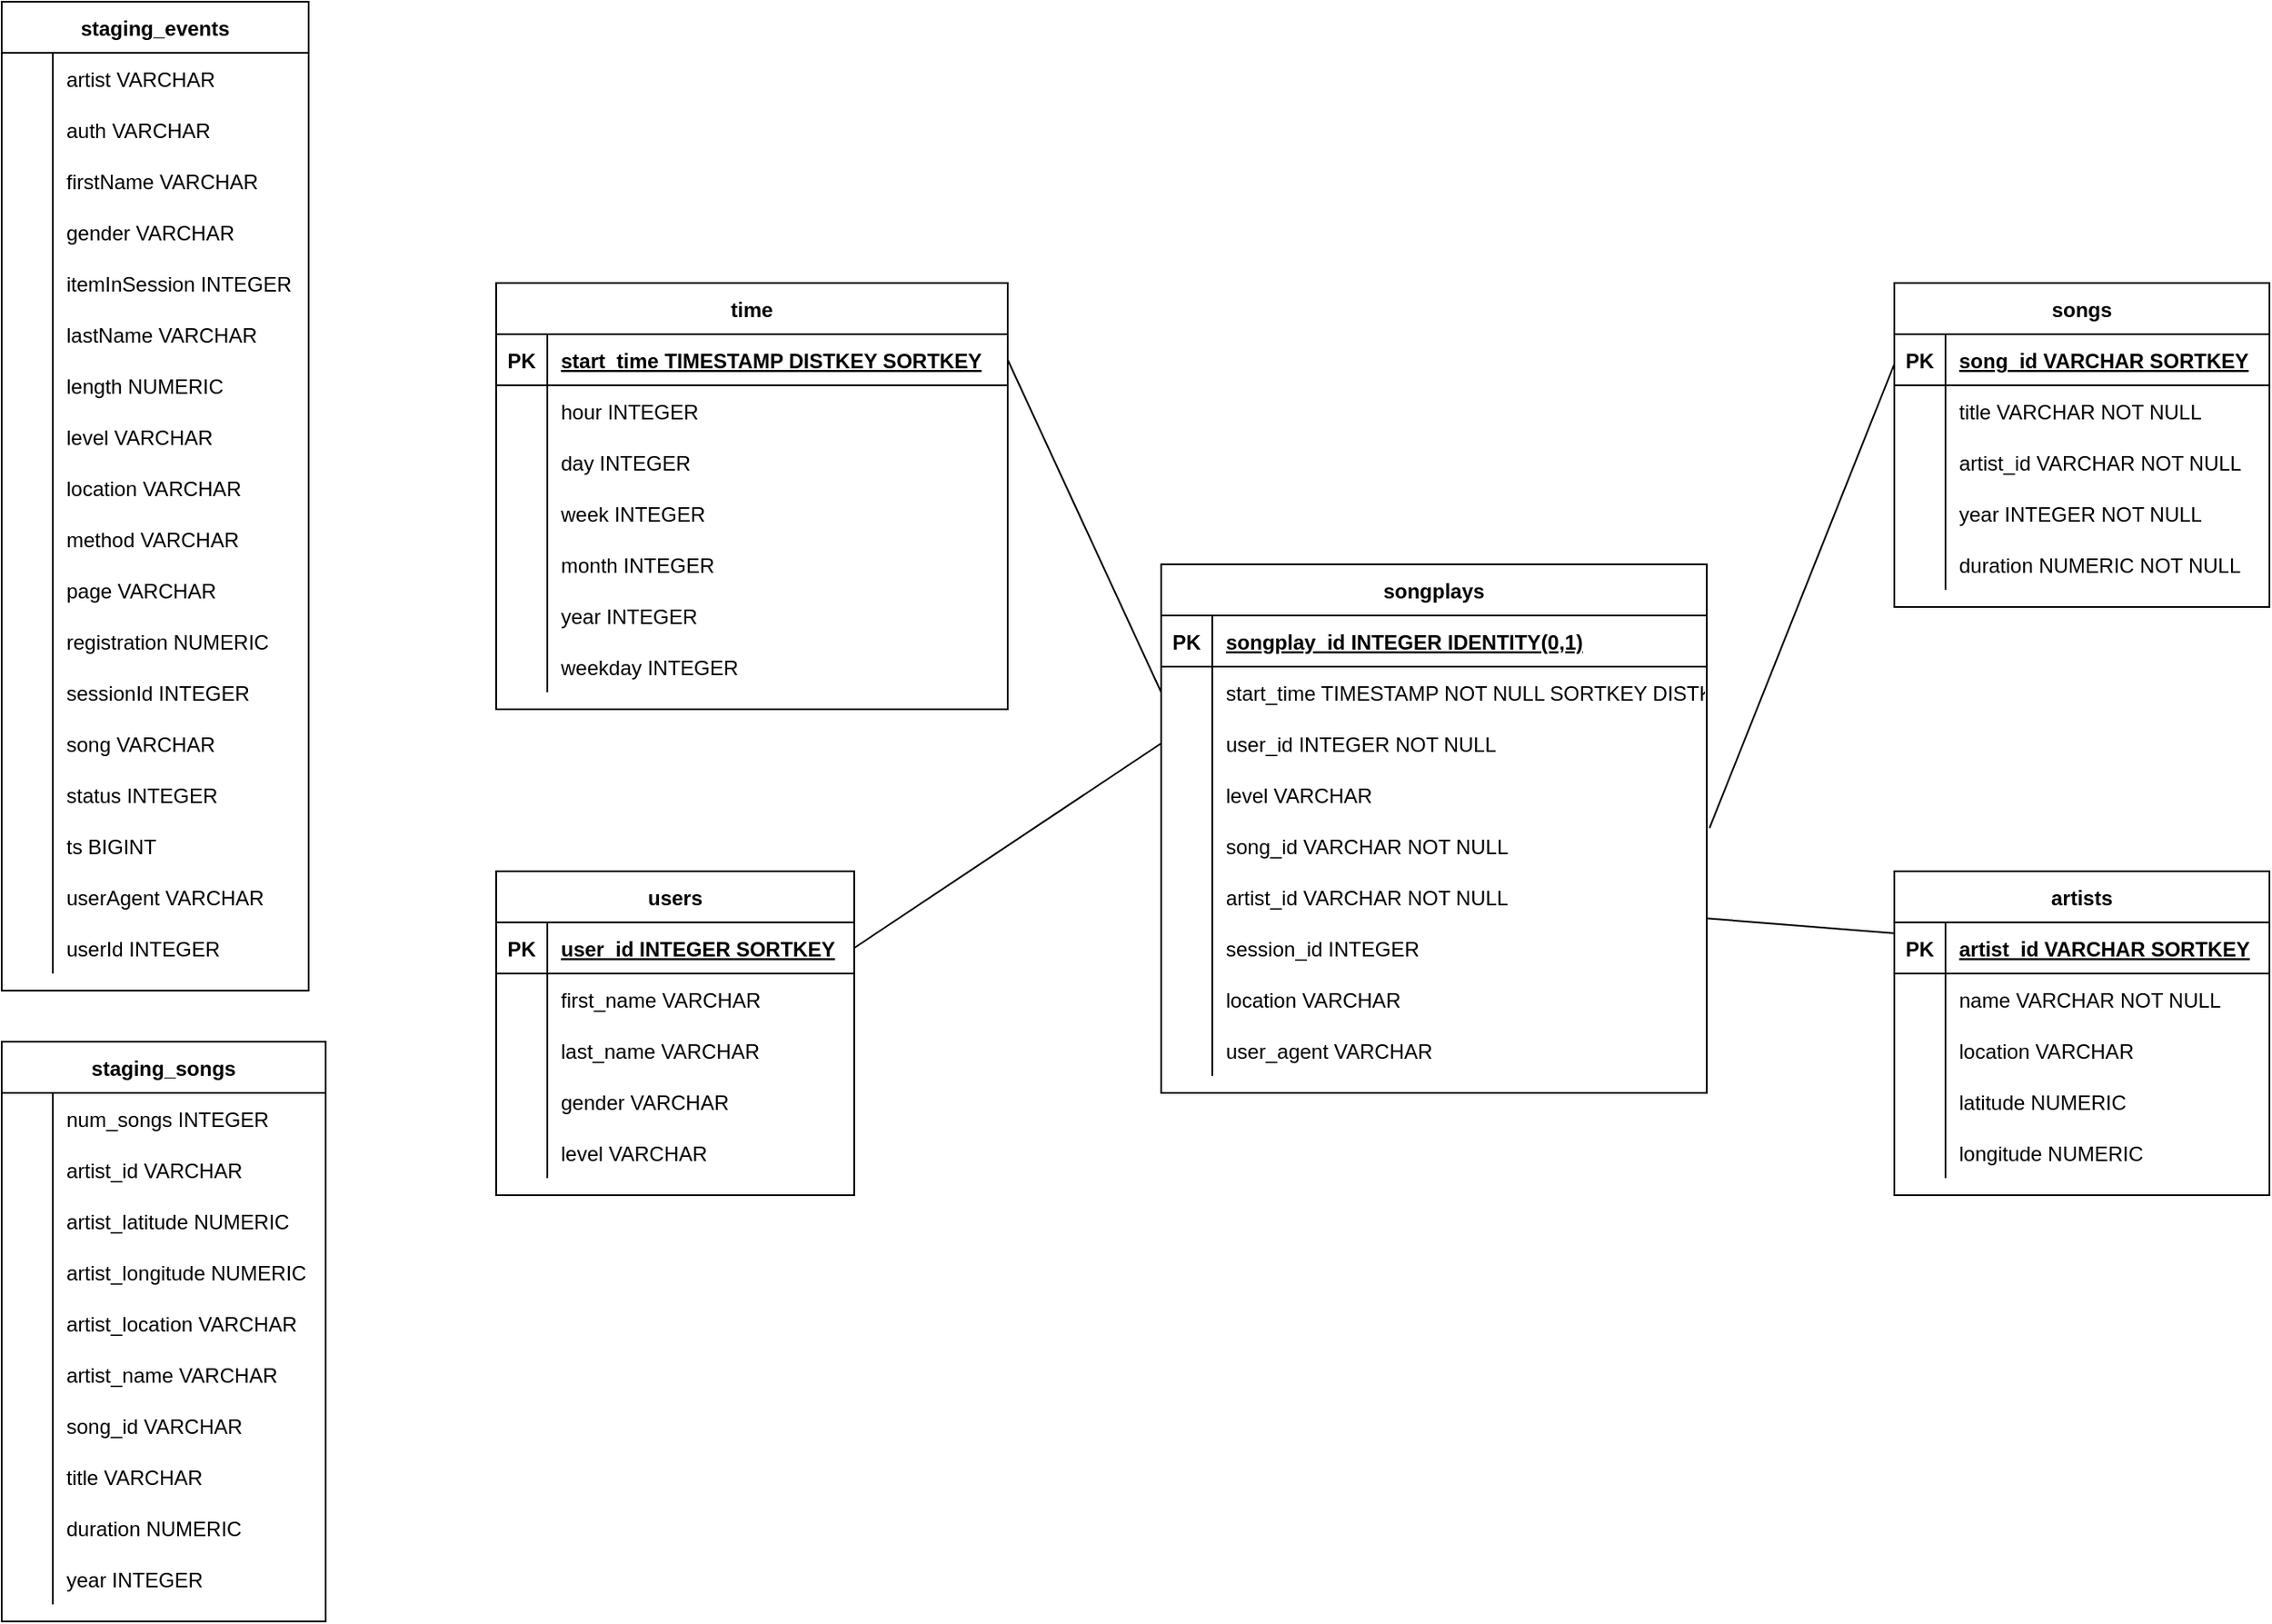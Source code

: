 <mxfile version="14.9.3" type="device"><diagram id="R2lEEEUBdFMjLlhIrx00" name="Page-1"><mxGraphModel dx="4677" dy="1971" grid="1" gridSize="10" guides="1" tooltips="1" connect="1" arrows="1" fold="1" page="1" pageScale="1" pageWidth="850" pageHeight="1100" math="0" shadow="0" extFonts="Permanent Marker^https://fonts.googleapis.com/css?family=Permanent+Marker"><root><mxCell id="0"/><mxCell id="1" parent="0"/><mxCell id="GsNhygSOUt2lxaUVqD5j-30" value="staging_events" style="shape=table;startSize=30;container=1;collapsible=1;childLayout=tableLayout;fixedRows=1;rowLines=0;fontStyle=1;align=center;resizeLast=1;" vertex="1" parent="1"><mxGeometry x="-1740" y="-340" width="180" height="580" as="geometry"/></mxCell><mxCell id="GsNhygSOUt2lxaUVqD5j-31" value="" style="shape=partialRectangle;collapsible=0;dropTarget=0;pointerEvents=0;fillColor=none;points=[[0,0.5],[1,0.5]];portConstraint=eastwest;top=0;left=0;right=0;bottom=0;" vertex="1" parent="GsNhygSOUt2lxaUVqD5j-30"><mxGeometry y="30" width="180" height="30" as="geometry"/></mxCell><mxCell id="GsNhygSOUt2lxaUVqD5j-32" value="" style="shape=partialRectangle;overflow=hidden;connectable=0;fillColor=none;top=0;left=0;bottom=0;right=0;" vertex="1" parent="GsNhygSOUt2lxaUVqD5j-31"><mxGeometry width="30" height="30" as="geometry"/></mxCell><mxCell id="GsNhygSOUt2lxaUVqD5j-33" value="artist              VARCHAR" style="shape=partialRectangle;overflow=hidden;connectable=0;fillColor=none;top=0;left=0;bottom=0;right=0;align=left;spacingLeft=6;" vertex="1" parent="GsNhygSOUt2lxaUVqD5j-31"><mxGeometry x="30" width="150" height="30" as="geometry"/></mxCell><mxCell id="GsNhygSOUt2lxaUVqD5j-34" value="" style="shape=partialRectangle;collapsible=0;dropTarget=0;pointerEvents=0;fillColor=none;points=[[0,0.5],[1,0.5]];portConstraint=eastwest;top=0;left=0;right=0;bottom=0;" vertex="1" parent="GsNhygSOUt2lxaUVqD5j-30"><mxGeometry y="60" width="180" height="30" as="geometry"/></mxCell><mxCell id="GsNhygSOUt2lxaUVqD5j-35" value="" style="shape=partialRectangle;overflow=hidden;connectable=0;fillColor=none;top=0;left=0;bottom=0;right=0;" vertex="1" parent="GsNhygSOUt2lxaUVqD5j-34"><mxGeometry width="30" height="30" as="geometry"/></mxCell><mxCell id="GsNhygSOUt2lxaUVqD5j-36" value="auth                VARCHAR" style="shape=partialRectangle;overflow=hidden;connectable=0;fillColor=none;top=0;left=0;bottom=0;right=0;align=left;spacingLeft=6;" vertex="1" parent="GsNhygSOUt2lxaUVqD5j-34"><mxGeometry x="30" width="150" height="30" as="geometry"/></mxCell><mxCell id="GsNhygSOUt2lxaUVqD5j-37" value="" style="shape=partialRectangle;collapsible=0;dropTarget=0;pointerEvents=0;fillColor=none;points=[[0,0.5],[1,0.5]];portConstraint=eastwest;top=0;left=0;right=0;bottom=0;" vertex="1" parent="GsNhygSOUt2lxaUVqD5j-30"><mxGeometry y="90" width="180" height="30" as="geometry"/></mxCell><mxCell id="GsNhygSOUt2lxaUVqD5j-38" value="" style="shape=partialRectangle;overflow=hidden;connectable=0;fillColor=none;top=0;left=0;bottom=0;right=0;" vertex="1" parent="GsNhygSOUt2lxaUVqD5j-37"><mxGeometry width="30" height="30" as="geometry"/></mxCell><mxCell id="GsNhygSOUt2lxaUVqD5j-39" value="firstName           VARCHAR" style="shape=partialRectangle;overflow=hidden;connectable=0;fillColor=none;top=0;left=0;bottom=0;right=0;align=left;spacingLeft=6;" vertex="1" parent="GsNhygSOUt2lxaUVqD5j-37"><mxGeometry x="30" width="150" height="30" as="geometry"/></mxCell><mxCell id="GsNhygSOUt2lxaUVqD5j-40" value="" style="shape=partialRectangle;collapsible=0;dropTarget=0;pointerEvents=0;fillColor=none;points=[[0,0.5],[1,0.5]];portConstraint=eastwest;top=0;left=0;right=0;bottom=0;" vertex="1" parent="GsNhygSOUt2lxaUVqD5j-30"><mxGeometry y="120" width="180" height="30" as="geometry"/></mxCell><mxCell id="GsNhygSOUt2lxaUVqD5j-41" value="" style="shape=partialRectangle;overflow=hidden;connectable=0;fillColor=none;top=0;left=0;bottom=0;right=0;" vertex="1" parent="GsNhygSOUt2lxaUVqD5j-40"><mxGeometry width="30" height="30" as="geometry"/></mxCell><mxCell id="GsNhygSOUt2lxaUVqD5j-42" value="gender              VARCHAR" style="shape=partialRectangle;overflow=hidden;connectable=0;fillColor=none;top=0;left=0;bottom=0;right=0;align=left;spacingLeft=6;" vertex="1" parent="GsNhygSOUt2lxaUVqD5j-40"><mxGeometry x="30" width="150" height="30" as="geometry"/></mxCell><mxCell id="GsNhygSOUt2lxaUVqD5j-43" value="" style="shape=partialRectangle;collapsible=0;dropTarget=0;pointerEvents=0;fillColor=none;points=[[0,0.5],[1,0.5]];portConstraint=eastwest;top=0;left=0;right=0;bottom=0;" vertex="1" parent="GsNhygSOUt2lxaUVqD5j-30"><mxGeometry y="150" width="180" height="30" as="geometry"/></mxCell><mxCell id="GsNhygSOUt2lxaUVqD5j-44" value="" style="shape=partialRectangle;overflow=hidden;connectable=0;fillColor=none;top=0;left=0;bottom=0;right=0;" vertex="1" parent="GsNhygSOUt2lxaUVqD5j-43"><mxGeometry width="30" height="30" as="geometry"/></mxCell><mxCell id="GsNhygSOUt2lxaUVqD5j-45" value="itemInSession       INTEGER" style="shape=partialRectangle;overflow=hidden;connectable=0;fillColor=none;top=0;left=0;bottom=0;right=0;align=left;spacingLeft=6;" vertex="1" parent="GsNhygSOUt2lxaUVqD5j-43"><mxGeometry x="30" width="150" height="30" as="geometry"/></mxCell><mxCell id="GsNhygSOUt2lxaUVqD5j-46" value="" style="shape=partialRectangle;collapsible=0;dropTarget=0;pointerEvents=0;fillColor=none;points=[[0,0.5],[1,0.5]];portConstraint=eastwest;top=0;left=0;right=0;bottom=0;" vertex="1" parent="GsNhygSOUt2lxaUVqD5j-30"><mxGeometry y="180" width="180" height="30" as="geometry"/></mxCell><mxCell id="GsNhygSOUt2lxaUVqD5j-47" value="" style="shape=partialRectangle;overflow=hidden;connectable=0;fillColor=none;top=0;left=0;bottom=0;right=0;" vertex="1" parent="GsNhygSOUt2lxaUVqD5j-46"><mxGeometry width="30" height="30" as="geometry"/></mxCell><mxCell id="GsNhygSOUt2lxaUVqD5j-48" value="lastName            VARCHAR" style="shape=partialRectangle;overflow=hidden;connectable=0;fillColor=none;top=0;left=0;bottom=0;right=0;align=left;spacingLeft=6;" vertex="1" parent="GsNhygSOUt2lxaUVqD5j-46"><mxGeometry x="30" width="150" height="30" as="geometry"/></mxCell><mxCell id="GsNhygSOUt2lxaUVqD5j-49" value="" style="shape=partialRectangle;collapsible=0;dropTarget=0;pointerEvents=0;fillColor=none;points=[[0,0.5],[1,0.5]];portConstraint=eastwest;top=0;left=0;right=0;bottom=0;" vertex="1" parent="GsNhygSOUt2lxaUVqD5j-30"><mxGeometry y="210" width="180" height="30" as="geometry"/></mxCell><mxCell id="GsNhygSOUt2lxaUVqD5j-50" value="" style="shape=partialRectangle;overflow=hidden;connectable=0;fillColor=none;top=0;left=0;bottom=0;right=0;" vertex="1" parent="GsNhygSOUt2lxaUVqD5j-49"><mxGeometry width="30" height="30" as="geometry"/></mxCell><mxCell id="GsNhygSOUt2lxaUVqD5j-51" value="length              NUMERIC" style="shape=partialRectangle;overflow=hidden;connectable=0;fillColor=none;top=0;left=0;bottom=0;right=0;align=left;spacingLeft=6;" vertex="1" parent="GsNhygSOUt2lxaUVqD5j-49"><mxGeometry x="30" width="150" height="30" as="geometry"/></mxCell><mxCell id="GsNhygSOUt2lxaUVqD5j-52" value="" style="shape=partialRectangle;collapsible=0;dropTarget=0;pointerEvents=0;fillColor=none;points=[[0,0.5],[1,0.5]];portConstraint=eastwest;top=0;left=0;right=0;bottom=0;" vertex="1" parent="GsNhygSOUt2lxaUVqD5j-30"><mxGeometry y="240" width="180" height="30" as="geometry"/></mxCell><mxCell id="GsNhygSOUt2lxaUVqD5j-53" value="" style="shape=partialRectangle;overflow=hidden;connectable=0;fillColor=none;top=0;left=0;bottom=0;right=0;" vertex="1" parent="GsNhygSOUt2lxaUVqD5j-52"><mxGeometry width="30" height="30" as="geometry"/></mxCell><mxCell id="GsNhygSOUt2lxaUVqD5j-54" value="level               VARCHAR" style="shape=partialRectangle;overflow=hidden;connectable=0;fillColor=none;top=0;left=0;bottom=0;right=0;align=left;spacingLeft=6;" vertex="1" parent="GsNhygSOUt2lxaUVqD5j-52"><mxGeometry x="30" width="150" height="30" as="geometry"/></mxCell><mxCell id="GsNhygSOUt2lxaUVqD5j-55" value="" style="shape=partialRectangle;collapsible=0;dropTarget=0;pointerEvents=0;fillColor=none;points=[[0,0.5],[1,0.5]];portConstraint=eastwest;top=0;left=0;right=0;bottom=0;" vertex="1" parent="GsNhygSOUt2lxaUVqD5j-30"><mxGeometry y="270" width="180" height="30" as="geometry"/></mxCell><mxCell id="GsNhygSOUt2lxaUVqD5j-56" value="" style="shape=partialRectangle;overflow=hidden;connectable=0;fillColor=none;top=0;left=0;bottom=0;right=0;" vertex="1" parent="GsNhygSOUt2lxaUVqD5j-55"><mxGeometry width="30" height="30" as="geometry"/></mxCell><mxCell id="GsNhygSOUt2lxaUVqD5j-57" value="location            VARCHAR" style="shape=partialRectangle;overflow=hidden;connectable=0;fillColor=none;top=0;left=0;bottom=0;right=0;align=left;spacingLeft=6;" vertex="1" parent="GsNhygSOUt2lxaUVqD5j-55"><mxGeometry x="30" width="150" height="30" as="geometry"/></mxCell><mxCell id="GsNhygSOUt2lxaUVqD5j-58" value="" style="shape=partialRectangle;collapsible=0;dropTarget=0;pointerEvents=0;fillColor=none;points=[[0,0.5],[1,0.5]];portConstraint=eastwest;top=0;left=0;right=0;bottom=0;" vertex="1" parent="GsNhygSOUt2lxaUVqD5j-30"><mxGeometry y="300" width="180" height="30" as="geometry"/></mxCell><mxCell id="GsNhygSOUt2lxaUVqD5j-59" value="" style="shape=partialRectangle;overflow=hidden;connectable=0;fillColor=none;top=0;left=0;bottom=0;right=0;" vertex="1" parent="GsNhygSOUt2lxaUVqD5j-58"><mxGeometry width="30" height="30" as="geometry"/></mxCell><mxCell id="GsNhygSOUt2lxaUVqD5j-60" value="method              VARCHAR" style="shape=partialRectangle;overflow=hidden;connectable=0;fillColor=none;top=0;left=0;bottom=0;right=0;align=left;spacingLeft=6;" vertex="1" parent="GsNhygSOUt2lxaUVqD5j-58"><mxGeometry x="30" width="150" height="30" as="geometry"/></mxCell><mxCell id="GsNhygSOUt2lxaUVqD5j-61" value="" style="shape=partialRectangle;collapsible=0;dropTarget=0;pointerEvents=0;fillColor=none;points=[[0,0.5],[1,0.5]];portConstraint=eastwest;top=0;left=0;right=0;bottom=0;" vertex="1" parent="GsNhygSOUt2lxaUVqD5j-30"><mxGeometry y="330" width="180" height="30" as="geometry"/></mxCell><mxCell id="GsNhygSOUt2lxaUVqD5j-62" value="" style="shape=partialRectangle;overflow=hidden;connectable=0;fillColor=none;top=0;left=0;bottom=0;right=0;" vertex="1" parent="GsNhygSOUt2lxaUVqD5j-61"><mxGeometry width="30" height="30" as="geometry"/></mxCell><mxCell id="GsNhygSOUt2lxaUVqD5j-63" value="page                VARCHAR" style="shape=partialRectangle;overflow=hidden;connectable=0;fillColor=none;top=0;left=0;bottom=0;right=0;align=left;spacingLeft=6;" vertex="1" parent="GsNhygSOUt2lxaUVqD5j-61"><mxGeometry x="30" width="150" height="30" as="geometry"/></mxCell><mxCell id="GsNhygSOUt2lxaUVqD5j-64" value="" style="shape=partialRectangle;collapsible=0;dropTarget=0;pointerEvents=0;fillColor=none;points=[[0,0.5],[1,0.5]];portConstraint=eastwest;top=0;left=0;right=0;bottom=0;" vertex="1" parent="GsNhygSOUt2lxaUVqD5j-30"><mxGeometry y="360" width="180" height="30" as="geometry"/></mxCell><mxCell id="GsNhygSOUt2lxaUVqD5j-65" value="" style="shape=partialRectangle;overflow=hidden;connectable=0;fillColor=none;top=0;left=0;bottom=0;right=0;" vertex="1" parent="GsNhygSOUt2lxaUVqD5j-64"><mxGeometry width="30" height="30" as="geometry"/></mxCell><mxCell id="GsNhygSOUt2lxaUVqD5j-66" value="registration        NUMERIC" style="shape=partialRectangle;overflow=hidden;connectable=0;fillColor=none;top=0;left=0;bottom=0;right=0;align=left;spacingLeft=6;" vertex="1" parent="GsNhygSOUt2lxaUVqD5j-64"><mxGeometry x="30" width="150" height="30" as="geometry"/></mxCell><mxCell id="GsNhygSOUt2lxaUVqD5j-67" value="" style="shape=partialRectangle;collapsible=0;dropTarget=0;pointerEvents=0;fillColor=none;points=[[0,0.5],[1,0.5]];portConstraint=eastwest;top=0;left=0;right=0;bottom=0;" vertex="1" parent="GsNhygSOUt2lxaUVqD5j-30"><mxGeometry y="390" width="180" height="30" as="geometry"/></mxCell><mxCell id="GsNhygSOUt2lxaUVqD5j-68" value="" style="shape=partialRectangle;overflow=hidden;connectable=0;fillColor=none;top=0;left=0;bottom=0;right=0;" vertex="1" parent="GsNhygSOUt2lxaUVqD5j-67"><mxGeometry width="30" height="30" as="geometry"/></mxCell><mxCell id="GsNhygSOUt2lxaUVqD5j-69" value="sessionId           INTEGER" style="shape=partialRectangle;overflow=hidden;connectable=0;fillColor=none;top=0;left=0;bottom=0;right=0;align=left;spacingLeft=6;" vertex="1" parent="GsNhygSOUt2lxaUVqD5j-67"><mxGeometry x="30" width="150" height="30" as="geometry"/></mxCell><mxCell id="GsNhygSOUt2lxaUVqD5j-70" value="" style="shape=partialRectangle;collapsible=0;dropTarget=0;pointerEvents=0;fillColor=none;points=[[0,0.5],[1,0.5]];portConstraint=eastwest;top=0;left=0;right=0;bottom=0;" vertex="1" parent="GsNhygSOUt2lxaUVqD5j-30"><mxGeometry y="420" width="180" height="30" as="geometry"/></mxCell><mxCell id="GsNhygSOUt2lxaUVqD5j-71" value="" style="shape=partialRectangle;overflow=hidden;connectable=0;fillColor=none;top=0;left=0;bottom=0;right=0;" vertex="1" parent="GsNhygSOUt2lxaUVqD5j-70"><mxGeometry width="30" height="30" as="geometry"/></mxCell><mxCell id="GsNhygSOUt2lxaUVqD5j-72" value="song                VARCHAR" style="shape=partialRectangle;overflow=hidden;connectable=0;fillColor=none;top=0;left=0;bottom=0;right=0;align=left;spacingLeft=6;" vertex="1" parent="GsNhygSOUt2lxaUVqD5j-70"><mxGeometry x="30" width="150" height="30" as="geometry"/></mxCell><mxCell id="GsNhygSOUt2lxaUVqD5j-73" value="" style="shape=partialRectangle;collapsible=0;dropTarget=0;pointerEvents=0;fillColor=none;points=[[0,0.5],[1,0.5]];portConstraint=eastwest;top=0;left=0;right=0;bottom=0;" vertex="1" parent="GsNhygSOUt2lxaUVqD5j-30"><mxGeometry y="450" width="180" height="30" as="geometry"/></mxCell><mxCell id="GsNhygSOUt2lxaUVqD5j-74" value="" style="shape=partialRectangle;overflow=hidden;connectable=0;fillColor=none;top=0;left=0;bottom=0;right=0;" vertex="1" parent="GsNhygSOUt2lxaUVqD5j-73"><mxGeometry width="30" height="30" as="geometry"/></mxCell><mxCell id="GsNhygSOUt2lxaUVqD5j-75" value="status              INTEGER" style="shape=partialRectangle;overflow=hidden;connectable=0;fillColor=none;top=0;left=0;bottom=0;right=0;align=left;spacingLeft=6;" vertex="1" parent="GsNhygSOUt2lxaUVqD5j-73"><mxGeometry x="30" width="150" height="30" as="geometry"/></mxCell><mxCell id="GsNhygSOUt2lxaUVqD5j-76" value="" style="shape=partialRectangle;collapsible=0;dropTarget=0;pointerEvents=0;fillColor=none;points=[[0,0.5],[1,0.5]];portConstraint=eastwest;top=0;left=0;right=0;bottom=0;" vertex="1" parent="GsNhygSOUt2lxaUVqD5j-30"><mxGeometry y="480" width="180" height="30" as="geometry"/></mxCell><mxCell id="GsNhygSOUt2lxaUVqD5j-77" value="" style="shape=partialRectangle;overflow=hidden;connectable=0;fillColor=none;top=0;left=0;bottom=0;right=0;" vertex="1" parent="GsNhygSOUt2lxaUVqD5j-76"><mxGeometry width="30" height="30" as="geometry"/></mxCell><mxCell id="GsNhygSOUt2lxaUVqD5j-78" value="ts                  BIGINT" style="shape=partialRectangle;overflow=hidden;connectable=0;fillColor=none;top=0;left=0;bottom=0;right=0;align=left;spacingLeft=6;" vertex="1" parent="GsNhygSOUt2lxaUVqD5j-76"><mxGeometry x="30" width="150" height="30" as="geometry"/></mxCell><mxCell id="GsNhygSOUt2lxaUVqD5j-79" value="" style="shape=partialRectangle;collapsible=0;dropTarget=0;pointerEvents=0;fillColor=none;points=[[0,0.5],[1,0.5]];portConstraint=eastwest;top=0;left=0;right=0;bottom=0;" vertex="1" parent="GsNhygSOUt2lxaUVqD5j-30"><mxGeometry y="510" width="180" height="30" as="geometry"/></mxCell><mxCell id="GsNhygSOUt2lxaUVqD5j-80" value="" style="shape=partialRectangle;overflow=hidden;connectable=0;fillColor=none;top=0;left=0;bottom=0;right=0;" vertex="1" parent="GsNhygSOUt2lxaUVqD5j-79"><mxGeometry width="30" height="30" as="geometry"/></mxCell><mxCell id="GsNhygSOUt2lxaUVqD5j-81" value="userAgent           VARCHAR" style="shape=partialRectangle;overflow=hidden;connectable=0;fillColor=none;top=0;left=0;bottom=0;right=0;align=left;spacingLeft=6;" vertex="1" parent="GsNhygSOUt2lxaUVqD5j-79"><mxGeometry x="30" width="150" height="30" as="geometry"/></mxCell><mxCell id="GsNhygSOUt2lxaUVqD5j-82" value="" style="shape=partialRectangle;collapsible=0;dropTarget=0;pointerEvents=0;fillColor=none;points=[[0,0.5],[1,0.5]];portConstraint=eastwest;top=0;left=0;right=0;bottom=0;" vertex="1" parent="GsNhygSOUt2lxaUVqD5j-30"><mxGeometry y="540" width="180" height="30" as="geometry"/></mxCell><mxCell id="GsNhygSOUt2lxaUVqD5j-83" value="" style="shape=partialRectangle;overflow=hidden;connectable=0;fillColor=none;top=0;left=0;bottom=0;right=0;" vertex="1" parent="GsNhygSOUt2lxaUVqD5j-82"><mxGeometry width="30" height="30" as="geometry"/></mxCell><mxCell id="GsNhygSOUt2lxaUVqD5j-84" value="userId              INTEGER" style="shape=partialRectangle;overflow=hidden;connectable=0;fillColor=none;top=0;left=0;bottom=0;right=0;align=left;spacingLeft=6;" vertex="1" parent="GsNhygSOUt2lxaUVqD5j-82"><mxGeometry x="30" width="150" height="30" as="geometry"/></mxCell><mxCell id="GsNhygSOUt2lxaUVqD5j-85" value="staging_songs" style="shape=table;startSize=30;container=1;collapsible=1;childLayout=tableLayout;fixedRows=1;rowLines=0;fontStyle=1;align=center;resizeLast=1;" vertex="1" parent="1"><mxGeometry x="-1740" y="270" width="190" height="340" as="geometry"/></mxCell><mxCell id="GsNhygSOUt2lxaUVqD5j-86" value="" style="shape=partialRectangle;collapsible=0;dropTarget=0;pointerEvents=0;fillColor=none;points=[[0,0.5],[1,0.5]];portConstraint=eastwest;top=0;left=0;right=0;bottom=0;" vertex="1" parent="GsNhygSOUt2lxaUVqD5j-85"><mxGeometry y="30" width="190" height="30" as="geometry"/></mxCell><mxCell id="GsNhygSOUt2lxaUVqD5j-87" value="" style="shape=partialRectangle;overflow=hidden;connectable=0;fillColor=none;top=0;left=0;bottom=0;right=0;" vertex="1" parent="GsNhygSOUt2lxaUVqD5j-86"><mxGeometry width="30" height="30" as="geometry"/></mxCell><mxCell id="GsNhygSOUt2lxaUVqD5j-88" value="num_songs           INTEGER" style="shape=partialRectangle;overflow=hidden;connectable=0;fillColor=none;top=0;left=0;bottom=0;right=0;align=left;spacingLeft=6;" vertex="1" parent="GsNhygSOUt2lxaUVqD5j-86"><mxGeometry x="30" width="160" height="30" as="geometry"/></mxCell><mxCell id="GsNhygSOUt2lxaUVqD5j-89" value="" style="shape=partialRectangle;collapsible=0;dropTarget=0;pointerEvents=0;fillColor=none;points=[[0,0.5],[1,0.5]];portConstraint=eastwest;top=0;left=0;right=0;bottom=0;" vertex="1" parent="GsNhygSOUt2lxaUVqD5j-85"><mxGeometry y="60" width="190" height="30" as="geometry"/></mxCell><mxCell id="GsNhygSOUt2lxaUVqD5j-90" value="" style="shape=partialRectangle;overflow=hidden;connectable=0;fillColor=none;top=0;left=0;bottom=0;right=0;" vertex="1" parent="GsNhygSOUt2lxaUVqD5j-89"><mxGeometry width="30" height="30" as="geometry"/></mxCell><mxCell id="GsNhygSOUt2lxaUVqD5j-91" value="artist_id           VARCHAR" style="shape=partialRectangle;overflow=hidden;connectable=0;fillColor=none;top=0;left=0;bottom=0;right=0;align=left;spacingLeft=6;" vertex="1" parent="GsNhygSOUt2lxaUVqD5j-89"><mxGeometry x="30" width="160" height="30" as="geometry"/></mxCell><mxCell id="GsNhygSOUt2lxaUVqD5j-92" value="" style="shape=partialRectangle;collapsible=0;dropTarget=0;pointerEvents=0;fillColor=none;points=[[0,0.5],[1,0.5]];portConstraint=eastwest;top=0;left=0;right=0;bottom=0;" vertex="1" parent="GsNhygSOUt2lxaUVqD5j-85"><mxGeometry y="90" width="190" height="30" as="geometry"/></mxCell><mxCell id="GsNhygSOUt2lxaUVqD5j-93" value="" style="shape=partialRectangle;overflow=hidden;connectable=0;fillColor=none;top=0;left=0;bottom=0;right=0;" vertex="1" parent="GsNhygSOUt2lxaUVqD5j-92"><mxGeometry width="30" height="30" as="geometry"/></mxCell><mxCell id="GsNhygSOUt2lxaUVqD5j-94" value="artist_latitude     NUMERIC" style="shape=partialRectangle;overflow=hidden;connectable=0;fillColor=none;top=0;left=0;bottom=0;right=0;align=left;spacingLeft=6;" vertex="1" parent="GsNhygSOUt2lxaUVqD5j-92"><mxGeometry x="30" width="160" height="30" as="geometry"/></mxCell><mxCell id="GsNhygSOUt2lxaUVqD5j-95" value="" style="shape=partialRectangle;collapsible=0;dropTarget=0;pointerEvents=0;fillColor=none;points=[[0,0.5],[1,0.5]];portConstraint=eastwest;top=0;left=0;right=0;bottom=0;" vertex="1" parent="GsNhygSOUt2lxaUVqD5j-85"><mxGeometry y="120" width="190" height="30" as="geometry"/></mxCell><mxCell id="GsNhygSOUt2lxaUVqD5j-96" value="" style="shape=partialRectangle;overflow=hidden;connectable=0;fillColor=none;top=0;left=0;bottom=0;right=0;" vertex="1" parent="GsNhygSOUt2lxaUVqD5j-95"><mxGeometry width="30" height="30" as="geometry"/></mxCell><mxCell id="GsNhygSOUt2lxaUVqD5j-97" value="artist_longitude    NUMERIC" style="shape=partialRectangle;overflow=hidden;connectable=0;fillColor=none;top=0;left=0;bottom=0;right=0;align=left;spacingLeft=6;" vertex="1" parent="GsNhygSOUt2lxaUVqD5j-95"><mxGeometry x="30" width="160" height="30" as="geometry"/></mxCell><mxCell id="GsNhygSOUt2lxaUVqD5j-98" value="" style="shape=partialRectangle;collapsible=0;dropTarget=0;pointerEvents=0;fillColor=none;points=[[0,0.5],[1,0.5]];portConstraint=eastwest;top=0;left=0;right=0;bottom=0;" vertex="1" parent="GsNhygSOUt2lxaUVqD5j-85"><mxGeometry y="150" width="190" height="30" as="geometry"/></mxCell><mxCell id="GsNhygSOUt2lxaUVqD5j-99" value="" style="shape=partialRectangle;overflow=hidden;connectable=0;fillColor=none;top=0;left=0;bottom=0;right=0;" vertex="1" parent="GsNhygSOUt2lxaUVqD5j-98"><mxGeometry width="30" height="30" as="geometry"/></mxCell><mxCell id="GsNhygSOUt2lxaUVqD5j-100" value="artist_location     VARCHAR" style="shape=partialRectangle;overflow=hidden;connectable=0;fillColor=none;top=0;left=0;bottom=0;right=0;align=left;spacingLeft=6;" vertex="1" parent="GsNhygSOUt2lxaUVqD5j-98"><mxGeometry x="30" width="160" height="30" as="geometry"/></mxCell><mxCell id="GsNhygSOUt2lxaUVqD5j-101" value="" style="shape=partialRectangle;collapsible=0;dropTarget=0;pointerEvents=0;fillColor=none;points=[[0,0.5],[1,0.5]];portConstraint=eastwest;top=0;left=0;right=0;bottom=0;" vertex="1" parent="GsNhygSOUt2lxaUVqD5j-85"><mxGeometry y="180" width="190" height="30" as="geometry"/></mxCell><mxCell id="GsNhygSOUt2lxaUVqD5j-102" value="" style="shape=partialRectangle;overflow=hidden;connectable=0;fillColor=none;top=0;left=0;bottom=0;right=0;" vertex="1" parent="GsNhygSOUt2lxaUVqD5j-101"><mxGeometry width="30" height="30" as="geometry"/></mxCell><mxCell id="GsNhygSOUt2lxaUVqD5j-103" value="artist_name         VARCHAR" style="shape=partialRectangle;overflow=hidden;connectable=0;fillColor=none;top=0;left=0;bottom=0;right=0;align=left;spacingLeft=6;" vertex="1" parent="GsNhygSOUt2lxaUVqD5j-101"><mxGeometry x="30" width="160" height="30" as="geometry"/></mxCell><mxCell id="GsNhygSOUt2lxaUVqD5j-104" value="" style="shape=partialRectangle;collapsible=0;dropTarget=0;pointerEvents=0;fillColor=none;points=[[0,0.5],[1,0.5]];portConstraint=eastwest;top=0;left=0;right=0;bottom=0;" vertex="1" parent="GsNhygSOUt2lxaUVqD5j-85"><mxGeometry y="210" width="190" height="30" as="geometry"/></mxCell><mxCell id="GsNhygSOUt2lxaUVqD5j-105" value="" style="shape=partialRectangle;overflow=hidden;connectable=0;fillColor=none;top=0;left=0;bottom=0;right=0;" vertex="1" parent="GsNhygSOUt2lxaUVqD5j-104"><mxGeometry width="30" height="30" as="geometry"/></mxCell><mxCell id="GsNhygSOUt2lxaUVqD5j-106" value="song_id             VARCHAR" style="shape=partialRectangle;overflow=hidden;connectable=0;fillColor=none;top=0;left=0;bottom=0;right=0;align=left;spacingLeft=6;" vertex="1" parent="GsNhygSOUt2lxaUVqD5j-104"><mxGeometry x="30" width="160" height="30" as="geometry"/></mxCell><mxCell id="GsNhygSOUt2lxaUVqD5j-107" value="" style="shape=partialRectangle;collapsible=0;dropTarget=0;pointerEvents=0;fillColor=none;points=[[0,0.5],[1,0.5]];portConstraint=eastwest;top=0;left=0;right=0;bottom=0;" vertex="1" parent="GsNhygSOUt2lxaUVqD5j-85"><mxGeometry y="240" width="190" height="30" as="geometry"/></mxCell><mxCell id="GsNhygSOUt2lxaUVqD5j-108" value="" style="shape=partialRectangle;overflow=hidden;connectable=0;fillColor=none;top=0;left=0;bottom=0;right=0;" vertex="1" parent="GsNhygSOUt2lxaUVqD5j-107"><mxGeometry width="30" height="30" as="geometry"/></mxCell><mxCell id="GsNhygSOUt2lxaUVqD5j-109" value="title               VARCHAR" style="shape=partialRectangle;overflow=hidden;connectable=0;fillColor=none;top=0;left=0;bottom=0;right=0;align=left;spacingLeft=6;" vertex="1" parent="GsNhygSOUt2lxaUVqD5j-107"><mxGeometry x="30" width="160" height="30" as="geometry"/></mxCell><mxCell id="GsNhygSOUt2lxaUVqD5j-110" value="" style="shape=partialRectangle;collapsible=0;dropTarget=0;pointerEvents=0;fillColor=none;points=[[0,0.5],[1,0.5]];portConstraint=eastwest;top=0;left=0;right=0;bottom=0;" vertex="1" parent="GsNhygSOUt2lxaUVqD5j-85"><mxGeometry y="270" width="190" height="30" as="geometry"/></mxCell><mxCell id="GsNhygSOUt2lxaUVqD5j-111" value="" style="shape=partialRectangle;overflow=hidden;connectable=0;fillColor=none;top=0;left=0;bottom=0;right=0;" vertex="1" parent="GsNhygSOUt2lxaUVqD5j-110"><mxGeometry width="30" height="30" as="geometry"/></mxCell><mxCell id="GsNhygSOUt2lxaUVqD5j-112" value="duration            NUMERIC" style="shape=partialRectangle;overflow=hidden;connectable=0;fillColor=none;top=0;left=0;bottom=0;right=0;align=left;spacingLeft=6;" vertex="1" parent="GsNhygSOUt2lxaUVqD5j-110"><mxGeometry x="30" width="160" height="30" as="geometry"/></mxCell><mxCell id="GsNhygSOUt2lxaUVqD5j-113" value="" style="shape=partialRectangle;collapsible=0;dropTarget=0;pointerEvents=0;fillColor=none;points=[[0,0.5],[1,0.5]];portConstraint=eastwest;top=0;left=0;right=0;bottom=0;" vertex="1" parent="GsNhygSOUt2lxaUVqD5j-85"><mxGeometry y="300" width="190" height="30" as="geometry"/></mxCell><mxCell id="GsNhygSOUt2lxaUVqD5j-114" value="" style="shape=partialRectangle;overflow=hidden;connectable=0;fillColor=none;top=0;left=0;bottom=0;right=0;" vertex="1" parent="GsNhygSOUt2lxaUVqD5j-113"><mxGeometry width="30" height="30" as="geometry"/></mxCell><mxCell id="GsNhygSOUt2lxaUVqD5j-115" value="year                INTEGER" style="shape=partialRectangle;overflow=hidden;connectable=0;fillColor=none;top=0;left=0;bottom=0;right=0;align=left;spacingLeft=6;" vertex="1" parent="GsNhygSOUt2lxaUVqD5j-113"><mxGeometry x="30" width="160" height="30" as="geometry"/></mxCell><mxCell id="GsNhygSOUt2lxaUVqD5j-116" value="songplays" style="shape=table;startSize=30;container=1;collapsible=1;childLayout=tableLayout;fixedRows=1;rowLines=0;fontStyle=1;align=center;resizeLast=1;" vertex="1" parent="1"><mxGeometry x="-1060" y="-10" width="320" height="310" as="geometry"/></mxCell><mxCell id="GsNhygSOUt2lxaUVqD5j-117" value="" style="shape=partialRectangle;collapsible=0;dropTarget=0;pointerEvents=0;fillColor=none;points=[[0,0.5],[1,0.5]];portConstraint=eastwest;top=0;left=0;right=0;bottom=1;" vertex="1" parent="GsNhygSOUt2lxaUVqD5j-116"><mxGeometry y="30" width="320" height="30" as="geometry"/></mxCell><mxCell id="GsNhygSOUt2lxaUVqD5j-118" value="PK" style="shape=partialRectangle;overflow=hidden;connectable=0;fillColor=none;top=0;left=0;bottom=0;right=0;fontStyle=1;" vertex="1" parent="GsNhygSOUt2lxaUVqD5j-117"><mxGeometry width="30" height="30" as="geometry"/></mxCell><mxCell id="GsNhygSOUt2lxaUVqD5j-119" value="songplay_id        INTEGER              IDENTITY(0,1) " style="shape=partialRectangle;overflow=hidden;connectable=0;fillColor=none;top=0;left=0;bottom=0;right=0;align=left;spacingLeft=6;fontStyle=5;" vertex="1" parent="GsNhygSOUt2lxaUVqD5j-117"><mxGeometry x="30" width="290" height="30" as="geometry"/></mxCell><mxCell id="GsNhygSOUt2lxaUVqD5j-120" value="" style="shape=partialRectangle;collapsible=0;dropTarget=0;pointerEvents=0;fillColor=none;points=[[0,0.5],[1,0.5]];portConstraint=eastwest;top=0;left=0;right=0;bottom=0;" vertex="1" parent="GsNhygSOUt2lxaUVqD5j-116"><mxGeometry y="60" width="320" height="30" as="geometry"/></mxCell><mxCell id="GsNhygSOUt2lxaUVqD5j-121" value="" style="shape=partialRectangle;overflow=hidden;connectable=0;fillColor=none;top=0;left=0;bottom=0;right=0;" vertex="1" parent="GsNhygSOUt2lxaUVqD5j-120"><mxGeometry width="30" height="30" as="geometry"/></mxCell><mxCell id="GsNhygSOUt2lxaUVqD5j-122" value="start_time         TIMESTAMP            NOT NULL SORTKEY DISTKEY" style="shape=partialRectangle;overflow=hidden;connectable=0;fillColor=none;top=0;left=0;bottom=0;right=0;align=left;spacingLeft=6;" vertex="1" parent="GsNhygSOUt2lxaUVqD5j-120"><mxGeometry x="30" width="290" height="30" as="geometry"/></mxCell><mxCell id="GsNhygSOUt2lxaUVqD5j-123" value="" style="shape=partialRectangle;collapsible=0;dropTarget=0;pointerEvents=0;fillColor=none;points=[[0,0.5],[1,0.5]];portConstraint=eastwest;top=0;left=0;right=0;bottom=0;" vertex="1" parent="GsNhygSOUt2lxaUVqD5j-116"><mxGeometry y="90" width="320" height="30" as="geometry"/></mxCell><mxCell id="GsNhygSOUt2lxaUVqD5j-124" value="" style="shape=partialRectangle;overflow=hidden;connectable=0;fillColor=none;top=0;left=0;bottom=0;right=0;" vertex="1" parent="GsNhygSOUt2lxaUVqD5j-123"><mxGeometry width="30" height="30" as="geometry"/></mxCell><mxCell id="GsNhygSOUt2lxaUVqD5j-125" value="user_id            INTEGER              NOT NULL" style="shape=partialRectangle;overflow=hidden;connectable=0;fillColor=none;top=0;left=0;bottom=0;right=0;align=left;spacingLeft=6;" vertex="1" parent="GsNhygSOUt2lxaUVqD5j-123"><mxGeometry x="30" width="290" height="30" as="geometry"/></mxCell><mxCell id="GsNhygSOUt2lxaUVqD5j-126" value="" style="shape=partialRectangle;collapsible=0;dropTarget=0;pointerEvents=0;fillColor=none;points=[[0,0.5],[1,0.5]];portConstraint=eastwest;top=0;left=0;right=0;bottom=0;" vertex="1" parent="GsNhygSOUt2lxaUVqD5j-116"><mxGeometry y="120" width="320" height="30" as="geometry"/></mxCell><mxCell id="GsNhygSOUt2lxaUVqD5j-127" value="" style="shape=partialRectangle;overflow=hidden;connectable=0;fillColor=none;top=0;left=0;bottom=0;right=0;" vertex="1" parent="GsNhygSOUt2lxaUVqD5j-126"><mxGeometry width="30" height="30" as="geometry"/></mxCell><mxCell id="GsNhygSOUt2lxaUVqD5j-128" value="level              VARCHAR" style="shape=partialRectangle;overflow=hidden;connectable=0;fillColor=none;top=0;left=0;bottom=0;right=0;align=left;spacingLeft=6;" vertex="1" parent="GsNhygSOUt2lxaUVqD5j-126"><mxGeometry x="30" width="290" height="30" as="geometry"/></mxCell><mxCell id="GsNhygSOUt2lxaUVqD5j-129" value="" style="shape=partialRectangle;collapsible=0;dropTarget=0;pointerEvents=0;fillColor=none;points=[[0,0.5],[1,0.5]];portConstraint=eastwest;top=0;left=0;right=0;bottom=0;" vertex="1" parent="GsNhygSOUt2lxaUVqD5j-116"><mxGeometry y="150" width="320" height="30" as="geometry"/></mxCell><mxCell id="GsNhygSOUt2lxaUVqD5j-130" value="" style="shape=partialRectangle;overflow=hidden;connectable=0;fillColor=none;top=0;left=0;bottom=0;right=0;" vertex="1" parent="GsNhygSOUt2lxaUVqD5j-129"><mxGeometry width="30" height="30" as="geometry"/></mxCell><mxCell id="GsNhygSOUt2lxaUVqD5j-131" value="song_id            VARCHAR              NOT NULL" style="shape=partialRectangle;overflow=hidden;connectable=0;fillColor=none;top=0;left=0;bottom=0;right=0;align=left;spacingLeft=6;" vertex="1" parent="GsNhygSOUt2lxaUVqD5j-129"><mxGeometry x="30" width="290" height="30" as="geometry"/></mxCell><mxCell id="GsNhygSOUt2lxaUVqD5j-132" value="" style="shape=partialRectangle;collapsible=0;dropTarget=0;pointerEvents=0;fillColor=none;points=[[0,0.5],[1,0.5]];portConstraint=eastwest;top=0;left=0;right=0;bottom=0;" vertex="1" parent="GsNhygSOUt2lxaUVqD5j-116"><mxGeometry y="180" width="320" height="30" as="geometry"/></mxCell><mxCell id="GsNhygSOUt2lxaUVqD5j-133" value="" style="shape=partialRectangle;overflow=hidden;connectable=0;fillColor=none;top=0;left=0;bottom=0;right=0;" vertex="1" parent="GsNhygSOUt2lxaUVqD5j-132"><mxGeometry width="30" height="30" as="geometry"/></mxCell><mxCell id="GsNhygSOUt2lxaUVqD5j-134" value="artist_id          VARCHAR              NOT NULL" style="shape=partialRectangle;overflow=hidden;connectable=0;fillColor=none;top=0;left=0;bottom=0;right=0;align=left;spacingLeft=6;" vertex="1" parent="GsNhygSOUt2lxaUVqD5j-132"><mxGeometry x="30" width="290" height="30" as="geometry"/></mxCell><mxCell id="GsNhygSOUt2lxaUVqD5j-135" value="" style="shape=partialRectangle;collapsible=0;dropTarget=0;pointerEvents=0;fillColor=none;points=[[0,0.5],[1,0.5]];portConstraint=eastwest;top=0;left=0;right=0;bottom=0;" vertex="1" parent="GsNhygSOUt2lxaUVqD5j-116"><mxGeometry y="210" width="320" height="30" as="geometry"/></mxCell><mxCell id="GsNhygSOUt2lxaUVqD5j-136" value="" style="shape=partialRectangle;overflow=hidden;connectable=0;fillColor=none;top=0;left=0;bottom=0;right=0;" vertex="1" parent="GsNhygSOUt2lxaUVqD5j-135"><mxGeometry width="30" height="30" as="geometry"/></mxCell><mxCell id="GsNhygSOUt2lxaUVqD5j-137" value="session_id         INTEGER" style="shape=partialRectangle;overflow=hidden;connectable=0;fillColor=none;top=0;left=0;bottom=0;right=0;align=left;spacingLeft=6;" vertex="1" parent="GsNhygSOUt2lxaUVqD5j-135"><mxGeometry x="30" width="290" height="30" as="geometry"/></mxCell><mxCell id="GsNhygSOUt2lxaUVqD5j-138" value="" style="shape=partialRectangle;collapsible=0;dropTarget=0;pointerEvents=0;fillColor=none;points=[[0,0.5],[1,0.5]];portConstraint=eastwest;top=0;left=0;right=0;bottom=0;" vertex="1" parent="GsNhygSOUt2lxaUVqD5j-116"><mxGeometry y="240" width="320" height="30" as="geometry"/></mxCell><mxCell id="GsNhygSOUt2lxaUVqD5j-139" value="" style="shape=partialRectangle;overflow=hidden;connectable=0;fillColor=none;top=0;left=0;bottom=0;right=0;" vertex="1" parent="GsNhygSOUt2lxaUVqD5j-138"><mxGeometry width="30" height="30" as="geometry"/></mxCell><mxCell id="GsNhygSOUt2lxaUVqD5j-140" value="location           VARCHAR" style="shape=partialRectangle;overflow=hidden;connectable=0;fillColor=none;top=0;left=0;bottom=0;right=0;align=left;spacingLeft=6;" vertex="1" parent="GsNhygSOUt2lxaUVqD5j-138"><mxGeometry x="30" width="290" height="30" as="geometry"/></mxCell><mxCell id="GsNhygSOUt2lxaUVqD5j-141" value="" style="shape=partialRectangle;collapsible=0;dropTarget=0;pointerEvents=0;fillColor=none;points=[[0,0.5],[1,0.5]];portConstraint=eastwest;top=0;left=0;right=0;bottom=0;" vertex="1" parent="GsNhygSOUt2lxaUVqD5j-116"><mxGeometry y="270" width="320" height="30" as="geometry"/></mxCell><mxCell id="GsNhygSOUt2lxaUVqD5j-142" value="" style="shape=partialRectangle;overflow=hidden;connectable=0;fillColor=none;top=0;left=0;bottom=0;right=0;" vertex="1" parent="GsNhygSOUt2lxaUVqD5j-141"><mxGeometry width="30" height="30" as="geometry"/></mxCell><mxCell id="GsNhygSOUt2lxaUVqD5j-143" value="user_agent         VARCHAR" style="shape=partialRectangle;overflow=hidden;connectable=0;fillColor=none;top=0;left=0;bottom=0;right=0;align=left;spacingLeft=6;" vertex="1" parent="GsNhygSOUt2lxaUVqD5j-141"><mxGeometry x="30" width="290" height="30" as="geometry"/></mxCell><mxCell id="GsNhygSOUt2lxaUVqD5j-144" value="users" style="shape=table;startSize=30;container=1;collapsible=1;childLayout=tableLayout;fixedRows=1;rowLines=0;fontStyle=1;align=center;resizeLast=1;" vertex="1" parent="1"><mxGeometry x="-1450" y="170" width="210" height="190" as="geometry"/></mxCell><mxCell id="GsNhygSOUt2lxaUVqD5j-145" value="" style="shape=partialRectangle;collapsible=0;dropTarget=0;pointerEvents=0;fillColor=none;points=[[0,0.5],[1,0.5]];portConstraint=eastwest;top=0;left=0;right=0;bottom=1;" vertex="1" parent="GsNhygSOUt2lxaUVqD5j-144"><mxGeometry y="30" width="210" height="30" as="geometry"/></mxCell><mxCell id="GsNhygSOUt2lxaUVqD5j-146" value="PK" style="shape=partialRectangle;overflow=hidden;connectable=0;fillColor=none;top=0;left=0;bottom=0;right=0;fontStyle=1;" vertex="1" parent="GsNhygSOUt2lxaUVqD5j-145"><mxGeometry width="30" height="30" as="geometry"/></mxCell><mxCell id="GsNhygSOUt2lxaUVqD5j-147" value="user_id            INTEGER  SORTKEY " style="shape=partialRectangle;overflow=hidden;connectable=0;fillColor=none;top=0;left=0;bottom=0;right=0;align=left;spacingLeft=6;fontStyle=5;" vertex="1" parent="GsNhygSOUt2lxaUVqD5j-145"><mxGeometry x="30" width="180" height="30" as="geometry"/></mxCell><mxCell id="GsNhygSOUt2lxaUVqD5j-148" value="" style="shape=partialRectangle;collapsible=0;dropTarget=0;pointerEvents=0;fillColor=none;points=[[0,0.5],[1,0.5]];portConstraint=eastwest;top=0;left=0;right=0;bottom=0;" vertex="1" parent="GsNhygSOUt2lxaUVqD5j-144"><mxGeometry y="60" width="210" height="30" as="geometry"/></mxCell><mxCell id="GsNhygSOUt2lxaUVqD5j-149" value="" style="shape=partialRectangle;overflow=hidden;connectable=0;fillColor=none;top=0;left=0;bottom=0;right=0;" vertex="1" parent="GsNhygSOUt2lxaUVqD5j-148"><mxGeometry width="30" height="30" as="geometry"/></mxCell><mxCell id="GsNhygSOUt2lxaUVqD5j-150" value="first_name         VARCHAR" style="shape=partialRectangle;overflow=hidden;connectable=0;fillColor=none;top=0;left=0;bottom=0;right=0;align=left;spacingLeft=6;" vertex="1" parent="GsNhygSOUt2lxaUVqD5j-148"><mxGeometry x="30" width="180" height="30" as="geometry"/></mxCell><mxCell id="GsNhygSOUt2lxaUVqD5j-151" value="" style="shape=partialRectangle;collapsible=0;dropTarget=0;pointerEvents=0;fillColor=none;points=[[0,0.5],[1,0.5]];portConstraint=eastwest;top=0;left=0;right=0;bottom=0;" vertex="1" parent="GsNhygSOUt2lxaUVqD5j-144"><mxGeometry y="90" width="210" height="30" as="geometry"/></mxCell><mxCell id="GsNhygSOUt2lxaUVqD5j-152" value="" style="shape=partialRectangle;overflow=hidden;connectable=0;fillColor=none;top=0;left=0;bottom=0;right=0;" vertex="1" parent="GsNhygSOUt2lxaUVqD5j-151"><mxGeometry width="30" height="30" as="geometry"/></mxCell><mxCell id="GsNhygSOUt2lxaUVqD5j-153" value="last_name          VARCHAR" style="shape=partialRectangle;overflow=hidden;connectable=0;fillColor=none;top=0;left=0;bottom=0;right=0;align=left;spacingLeft=6;" vertex="1" parent="GsNhygSOUt2lxaUVqD5j-151"><mxGeometry x="30" width="180" height="30" as="geometry"/></mxCell><mxCell id="GsNhygSOUt2lxaUVqD5j-154" value="" style="shape=partialRectangle;collapsible=0;dropTarget=0;pointerEvents=0;fillColor=none;points=[[0,0.5],[1,0.5]];portConstraint=eastwest;top=0;left=0;right=0;bottom=0;" vertex="1" parent="GsNhygSOUt2lxaUVqD5j-144"><mxGeometry y="120" width="210" height="30" as="geometry"/></mxCell><mxCell id="GsNhygSOUt2lxaUVqD5j-155" value="" style="shape=partialRectangle;overflow=hidden;connectable=0;fillColor=none;top=0;left=0;bottom=0;right=0;" vertex="1" parent="GsNhygSOUt2lxaUVqD5j-154"><mxGeometry width="30" height="30" as="geometry"/></mxCell><mxCell id="GsNhygSOUt2lxaUVqD5j-156" value="gender             VARCHAR" style="shape=partialRectangle;overflow=hidden;connectable=0;fillColor=none;top=0;left=0;bottom=0;right=0;align=left;spacingLeft=6;" vertex="1" parent="GsNhygSOUt2lxaUVqD5j-154"><mxGeometry x="30" width="180" height="30" as="geometry"/></mxCell><mxCell id="GsNhygSOUt2lxaUVqD5j-157" value="" style="shape=partialRectangle;collapsible=0;dropTarget=0;pointerEvents=0;fillColor=none;points=[[0,0.5],[1,0.5]];portConstraint=eastwest;top=0;left=0;right=0;bottom=0;" vertex="1" parent="GsNhygSOUt2lxaUVqD5j-144"><mxGeometry y="150" width="210" height="30" as="geometry"/></mxCell><mxCell id="GsNhygSOUt2lxaUVqD5j-158" value="" style="shape=partialRectangle;overflow=hidden;connectable=0;fillColor=none;top=0;left=0;bottom=0;right=0;" vertex="1" parent="GsNhygSOUt2lxaUVqD5j-157"><mxGeometry width="30" height="30" as="geometry"/></mxCell><mxCell id="GsNhygSOUt2lxaUVqD5j-159" value="level              VARCHAR" style="shape=partialRectangle;overflow=hidden;connectable=0;fillColor=none;top=0;left=0;bottom=0;right=0;align=left;spacingLeft=6;" vertex="1" parent="GsNhygSOUt2lxaUVqD5j-157"><mxGeometry x="30" width="180" height="30" as="geometry"/></mxCell><mxCell id="GsNhygSOUt2lxaUVqD5j-160" value="songs" style="shape=table;startSize=30;container=1;collapsible=1;childLayout=tableLayout;fixedRows=1;rowLines=0;fontStyle=1;align=center;resizeLast=1;" vertex="1" parent="1"><mxGeometry x="-630" y="-175" width="220" height="190" as="geometry"/></mxCell><mxCell id="GsNhygSOUt2lxaUVqD5j-161" value="" style="shape=partialRectangle;collapsible=0;dropTarget=0;pointerEvents=0;fillColor=none;points=[[0,0.5],[1,0.5]];portConstraint=eastwest;top=0;left=0;right=0;bottom=1;" vertex="1" parent="GsNhygSOUt2lxaUVqD5j-160"><mxGeometry y="30" width="220" height="30" as="geometry"/></mxCell><mxCell id="GsNhygSOUt2lxaUVqD5j-162" value="PK" style="shape=partialRectangle;overflow=hidden;connectable=0;fillColor=none;top=0;left=0;bottom=0;right=0;fontStyle=1;" vertex="1" parent="GsNhygSOUt2lxaUVqD5j-161"><mxGeometry width="30" height="30" as="geometry"/></mxCell><mxCell id="GsNhygSOUt2lxaUVqD5j-163" value="song_id           VARCHAR  SORTKEY " style="shape=partialRectangle;overflow=hidden;connectable=0;fillColor=none;top=0;left=0;bottom=0;right=0;align=left;spacingLeft=6;fontStyle=5;" vertex="1" parent="GsNhygSOUt2lxaUVqD5j-161"><mxGeometry x="30" width="190" height="30" as="geometry"/></mxCell><mxCell id="GsNhygSOUt2lxaUVqD5j-164" value="" style="shape=partialRectangle;collapsible=0;dropTarget=0;pointerEvents=0;fillColor=none;points=[[0,0.5],[1,0.5]];portConstraint=eastwest;top=0;left=0;right=0;bottom=0;" vertex="1" parent="GsNhygSOUt2lxaUVqD5j-160"><mxGeometry y="60" width="220" height="30" as="geometry"/></mxCell><mxCell id="GsNhygSOUt2lxaUVqD5j-165" value="" style="shape=partialRectangle;overflow=hidden;connectable=0;fillColor=none;top=0;left=0;bottom=0;right=0;" vertex="1" parent="GsNhygSOUt2lxaUVqD5j-164"><mxGeometry width="30" height="30" as="geometry"/></mxCell><mxCell id="GsNhygSOUt2lxaUVqD5j-166" value="title             VARCHAR  NOT NULL" style="shape=partialRectangle;overflow=hidden;connectable=0;fillColor=none;top=0;left=0;bottom=0;right=0;align=left;spacingLeft=6;" vertex="1" parent="GsNhygSOUt2lxaUVqD5j-164"><mxGeometry x="30" width="190" height="30" as="geometry"/></mxCell><mxCell id="GsNhygSOUt2lxaUVqD5j-167" value="" style="shape=partialRectangle;collapsible=0;dropTarget=0;pointerEvents=0;fillColor=none;points=[[0,0.5],[1,0.5]];portConstraint=eastwest;top=0;left=0;right=0;bottom=0;" vertex="1" parent="GsNhygSOUt2lxaUVqD5j-160"><mxGeometry y="90" width="220" height="30" as="geometry"/></mxCell><mxCell id="GsNhygSOUt2lxaUVqD5j-168" value="" style="shape=partialRectangle;overflow=hidden;connectable=0;fillColor=none;top=0;left=0;bottom=0;right=0;" vertex="1" parent="GsNhygSOUt2lxaUVqD5j-167"><mxGeometry width="30" height="30" as="geometry"/></mxCell><mxCell id="GsNhygSOUt2lxaUVqD5j-169" value="artist_id         VARCHAR  NOT NULL" style="shape=partialRectangle;overflow=hidden;connectable=0;fillColor=none;top=0;left=0;bottom=0;right=0;align=left;spacingLeft=6;" vertex="1" parent="GsNhygSOUt2lxaUVqD5j-167"><mxGeometry x="30" width="190" height="30" as="geometry"/></mxCell><mxCell id="GsNhygSOUt2lxaUVqD5j-170" value="" style="shape=partialRectangle;collapsible=0;dropTarget=0;pointerEvents=0;fillColor=none;points=[[0,0.5],[1,0.5]];portConstraint=eastwest;top=0;left=0;right=0;bottom=0;" vertex="1" parent="GsNhygSOUt2lxaUVqD5j-160"><mxGeometry y="120" width="220" height="30" as="geometry"/></mxCell><mxCell id="GsNhygSOUt2lxaUVqD5j-171" value="" style="shape=partialRectangle;overflow=hidden;connectable=0;fillColor=none;top=0;left=0;bottom=0;right=0;" vertex="1" parent="GsNhygSOUt2lxaUVqD5j-170"><mxGeometry width="30" height="30" as="geometry"/></mxCell><mxCell id="GsNhygSOUt2lxaUVqD5j-172" value="year              INTEGER  NOT NULL" style="shape=partialRectangle;overflow=hidden;connectable=0;fillColor=none;top=0;left=0;bottom=0;right=0;align=left;spacingLeft=6;" vertex="1" parent="GsNhygSOUt2lxaUVqD5j-170"><mxGeometry x="30" width="190" height="30" as="geometry"/></mxCell><mxCell id="GsNhygSOUt2lxaUVqD5j-173" value="" style="shape=partialRectangle;collapsible=0;dropTarget=0;pointerEvents=0;fillColor=none;points=[[0,0.5],[1,0.5]];portConstraint=eastwest;top=0;left=0;right=0;bottom=0;" vertex="1" parent="GsNhygSOUt2lxaUVqD5j-160"><mxGeometry y="150" width="220" height="30" as="geometry"/></mxCell><mxCell id="GsNhygSOUt2lxaUVqD5j-174" value="" style="shape=partialRectangle;overflow=hidden;connectable=0;fillColor=none;top=0;left=0;bottom=0;right=0;" vertex="1" parent="GsNhygSOUt2lxaUVqD5j-173"><mxGeometry width="30" height="30" as="geometry"/></mxCell><mxCell id="GsNhygSOUt2lxaUVqD5j-175" value="duration          NUMERIC  NOT NULL" style="shape=partialRectangle;overflow=hidden;connectable=0;fillColor=none;top=0;left=0;bottom=0;right=0;align=left;spacingLeft=6;" vertex="1" parent="GsNhygSOUt2lxaUVqD5j-173"><mxGeometry x="30" width="190" height="30" as="geometry"/></mxCell><mxCell id="GsNhygSOUt2lxaUVqD5j-176" value="artists" style="shape=table;startSize=30;container=1;collapsible=1;childLayout=tableLayout;fixedRows=1;rowLines=0;fontStyle=1;align=center;resizeLast=1;" vertex="1" parent="1"><mxGeometry x="-630" y="170" width="220" height="190" as="geometry"/></mxCell><mxCell id="GsNhygSOUt2lxaUVqD5j-177" value="" style="shape=partialRectangle;collapsible=0;dropTarget=0;pointerEvents=0;fillColor=none;points=[[0,0.5],[1,0.5]];portConstraint=eastwest;top=0;left=0;right=0;bottom=1;" vertex="1" parent="GsNhygSOUt2lxaUVqD5j-176"><mxGeometry y="30" width="220" height="30" as="geometry"/></mxCell><mxCell id="GsNhygSOUt2lxaUVqD5j-178" value="PK" style="shape=partialRectangle;overflow=hidden;connectable=0;fillColor=none;top=0;left=0;bottom=0;right=0;fontStyle=1;" vertex="1" parent="GsNhygSOUt2lxaUVqD5j-177"><mxGeometry width="30" height="30" as="geometry"/></mxCell><mxCell id="GsNhygSOUt2lxaUVqD5j-179" value="artist_id        VARCHAR  SORTKEY " style="shape=partialRectangle;overflow=hidden;connectable=0;fillColor=none;top=0;left=0;bottom=0;right=0;align=left;spacingLeft=6;fontStyle=5;" vertex="1" parent="GsNhygSOUt2lxaUVqD5j-177"><mxGeometry x="30" width="190" height="30" as="geometry"/></mxCell><mxCell id="GsNhygSOUt2lxaUVqD5j-180" value="" style="shape=partialRectangle;collapsible=0;dropTarget=0;pointerEvents=0;fillColor=none;points=[[0,0.5],[1,0.5]];portConstraint=eastwest;top=0;left=0;right=0;bottom=0;" vertex="1" parent="GsNhygSOUt2lxaUVqD5j-176"><mxGeometry y="60" width="220" height="30" as="geometry"/></mxCell><mxCell id="GsNhygSOUt2lxaUVqD5j-181" value="" style="shape=partialRectangle;overflow=hidden;connectable=0;fillColor=none;top=0;left=0;bottom=0;right=0;" vertex="1" parent="GsNhygSOUt2lxaUVqD5j-180"><mxGeometry width="30" height="30" as="geometry"/></mxCell><mxCell id="GsNhygSOUt2lxaUVqD5j-182" value="name             VARCHAR  NOT NULL" style="shape=partialRectangle;overflow=hidden;connectable=0;fillColor=none;top=0;left=0;bottom=0;right=0;align=left;spacingLeft=6;" vertex="1" parent="GsNhygSOUt2lxaUVqD5j-180"><mxGeometry x="30" width="190" height="30" as="geometry"/></mxCell><mxCell id="GsNhygSOUt2lxaUVqD5j-183" value="" style="shape=partialRectangle;collapsible=0;dropTarget=0;pointerEvents=0;fillColor=none;points=[[0,0.5],[1,0.5]];portConstraint=eastwest;top=0;left=0;right=0;bottom=0;" vertex="1" parent="GsNhygSOUt2lxaUVqD5j-176"><mxGeometry y="90" width="220" height="30" as="geometry"/></mxCell><mxCell id="GsNhygSOUt2lxaUVqD5j-184" value="" style="shape=partialRectangle;overflow=hidden;connectable=0;fillColor=none;top=0;left=0;bottom=0;right=0;" vertex="1" parent="GsNhygSOUt2lxaUVqD5j-183"><mxGeometry width="30" height="30" as="geometry"/></mxCell><mxCell id="GsNhygSOUt2lxaUVqD5j-185" value="location         VARCHAR" style="shape=partialRectangle;overflow=hidden;connectable=0;fillColor=none;top=0;left=0;bottom=0;right=0;align=left;spacingLeft=6;" vertex="1" parent="GsNhygSOUt2lxaUVqD5j-183"><mxGeometry x="30" width="190" height="30" as="geometry"/></mxCell><mxCell id="GsNhygSOUt2lxaUVqD5j-186" value="" style="shape=partialRectangle;collapsible=0;dropTarget=0;pointerEvents=0;fillColor=none;points=[[0,0.5],[1,0.5]];portConstraint=eastwest;top=0;left=0;right=0;bottom=0;" vertex="1" parent="GsNhygSOUt2lxaUVqD5j-176"><mxGeometry y="120" width="220" height="30" as="geometry"/></mxCell><mxCell id="GsNhygSOUt2lxaUVqD5j-187" value="" style="shape=partialRectangle;overflow=hidden;connectable=0;fillColor=none;top=0;left=0;bottom=0;right=0;" vertex="1" parent="GsNhygSOUt2lxaUVqD5j-186"><mxGeometry width="30" height="30" as="geometry"/></mxCell><mxCell id="GsNhygSOUt2lxaUVqD5j-188" value="latitude         NUMERIC" style="shape=partialRectangle;overflow=hidden;connectable=0;fillColor=none;top=0;left=0;bottom=0;right=0;align=left;spacingLeft=6;" vertex="1" parent="GsNhygSOUt2lxaUVqD5j-186"><mxGeometry x="30" width="190" height="30" as="geometry"/></mxCell><mxCell id="GsNhygSOUt2lxaUVqD5j-189" value="" style="shape=partialRectangle;collapsible=0;dropTarget=0;pointerEvents=0;fillColor=none;points=[[0,0.5],[1,0.5]];portConstraint=eastwest;top=0;left=0;right=0;bottom=0;" vertex="1" parent="GsNhygSOUt2lxaUVqD5j-176"><mxGeometry y="150" width="220" height="30" as="geometry"/></mxCell><mxCell id="GsNhygSOUt2lxaUVqD5j-190" value="" style="shape=partialRectangle;overflow=hidden;connectable=0;fillColor=none;top=0;left=0;bottom=0;right=0;" vertex="1" parent="GsNhygSOUt2lxaUVqD5j-189"><mxGeometry width="30" height="30" as="geometry"/></mxCell><mxCell id="GsNhygSOUt2lxaUVqD5j-191" value="longitude        NUMERIC" style="shape=partialRectangle;overflow=hidden;connectable=0;fillColor=none;top=0;left=0;bottom=0;right=0;align=left;spacingLeft=6;" vertex="1" parent="GsNhygSOUt2lxaUVqD5j-189"><mxGeometry x="30" width="190" height="30" as="geometry"/></mxCell><mxCell id="GsNhygSOUt2lxaUVqD5j-192" value="time" style="shape=table;startSize=30;container=1;collapsible=1;childLayout=tableLayout;fixedRows=1;rowLines=0;fontStyle=1;align=center;resizeLast=1;" vertex="1" parent="1"><mxGeometry x="-1450" y="-175" width="300" height="250" as="geometry"/></mxCell><mxCell id="GsNhygSOUt2lxaUVqD5j-193" value="" style="shape=partialRectangle;collapsible=0;dropTarget=0;pointerEvents=0;fillColor=none;points=[[0,0.5],[1,0.5]];portConstraint=eastwest;top=0;left=0;right=0;bottom=1;" vertex="1" parent="GsNhygSOUt2lxaUVqD5j-192"><mxGeometry y="30" width="300" height="30" as="geometry"/></mxCell><mxCell id="GsNhygSOUt2lxaUVqD5j-194" value="PK" style="shape=partialRectangle;overflow=hidden;connectable=0;fillColor=none;top=0;left=0;bottom=0;right=0;fontStyle=1;" vertex="1" parent="GsNhygSOUt2lxaUVqD5j-193"><mxGeometry width="30" height="30" as="geometry"/></mxCell><mxCell id="GsNhygSOUt2lxaUVqD5j-195" value="start_time      TIMESTAMP DISTKEY SORTKEY " style="shape=partialRectangle;overflow=hidden;connectable=0;fillColor=none;top=0;left=0;bottom=0;right=0;align=left;spacingLeft=6;fontStyle=5;" vertex="1" parent="GsNhygSOUt2lxaUVqD5j-193"><mxGeometry x="30" width="270" height="30" as="geometry"/></mxCell><mxCell id="GsNhygSOUt2lxaUVqD5j-196" value="" style="shape=partialRectangle;collapsible=0;dropTarget=0;pointerEvents=0;fillColor=none;points=[[0,0.5],[1,0.5]];portConstraint=eastwest;top=0;left=0;right=0;bottom=0;" vertex="1" parent="GsNhygSOUt2lxaUVqD5j-192"><mxGeometry y="60" width="300" height="30" as="geometry"/></mxCell><mxCell id="GsNhygSOUt2lxaUVqD5j-197" value="" style="shape=partialRectangle;overflow=hidden;connectable=0;fillColor=none;top=0;left=0;bottom=0;right=0;" vertex="1" parent="GsNhygSOUt2lxaUVqD5j-196"><mxGeometry width="30" height="30" as="geometry"/></mxCell><mxCell id="GsNhygSOUt2lxaUVqD5j-198" value="hour            INTEGER" style="shape=partialRectangle;overflow=hidden;connectable=0;fillColor=none;top=0;left=0;bottom=0;right=0;align=left;spacingLeft=6;" vertex="1" parent="GsNhygSOUt2lxaUVqD5j-196"><mxGeometry x="30" width="270" height="30" as="geometry"/></mxCell><mxCell id="GsNhygSOUt2lxaUVqD5j-199" value="" style="shape=partialRectangle;collapsible=0;dropTarget=0;pointerEvents=0;fillColor=none;points=[[0,0.5],[1,0.5]];portConstraint=eastwest;top=0;left=0;right=0;bottom=0;" vertex="1" parent="GsNhygSOUt2lxaUVqD5j-192"><mxGeometry y="90" width="300" height="30" as="geometry"/></mxCell><mxCell id="GsNhygSOUt2lxaUVqD5j-200" value="" style="shape=partialRectangle;overflow=hidden;connectable=0;fillColor=none;top=0;left=0;bottom=0;right=0;" vertex="1" parent="GsNhygSOUt2lxaUVqD5j-199"><mxGeometry width="30" height="30" as="geometry"/></mxCell><mxCell id="GsNhygSOUt2lxaUVqD5j-201" value="day             INTEGER" style="shape=partialRectangle;overflow=hidden;connectable=0;fillColor=none;top=0;left=0;bottom=0;right=0;align=left;spacingLeft=6;" vertex="1" parent="GsNhygSOUt2lxaUVqD5j-199"><mxGeometry x="30" width="270" height="30" as="geometry"/></mxCell><mxCell id="GsNhygSOUt2lxaUVqD5j-202" value="" style="shape=partialRectangle;collapsible=0;dropTarget=0;pointerEvents=0;fillColor=none;points=[[0,0.5],[1,0.5]];portConstraint=eastwest;top=0;left=0;right=0;bottom=0;" vertex="1" parent="GsNhygSOUt2lxaUVqD5j-192"><mxGeometry y="120" width="300" height="30" as="geometry"/></mxCell><mxCell id="GsNhygSOUt2lxaUVqD5j-203" value="" style="shape=partialRectangle;overflow=hidden;connectable=0;fillColor=none;top=0;left=0;bottom=0;right=0;" vertex="1" parent="GsNhygSOUt2lxaUVqD5j-202"><mxGeometry width="30" height="30" as="geometry"/></mxCell><mxCell id="GsNhygSOUt2lxaUVqD5j-204" value="week            INTEGER" style="shape=partialRectangle;overflow=hidden;connectable=0;fillColor=none;top=0;left=0;bottom=0;right=0;align=left;spacingLeft=6;" vertex="1" parent="GsNhygSOUt2lxaUVqD5j-202"><mxGeometry x="30" width="270" height="30" as="geometry"/></mxCell><mxCell id="GsNhygSOUt2lxaUVqD5j-205" value="" style="shape=partialRectangle;collapsible=0;dropTarget=0;pointerEvents=0;fillColor=none;points=[[0,0.5],[1,0.5]];portConstraint=eastwest;top=0;left=0;right=0;bottom=0;" vertex="1" parent="GsNhygSOUt2lxaUVqD5j-192"><mxGeometry y="150" width="300" height="30" as="geometry"/></mxCell><mxCell id="GsNhygSOUt2lxaUVqD5j-206" value="" style="shape=partialRectangle;overflow=hidden;connectable=0;fillColor=none;top=0;left=0;bottom=0;right=0;" vertex="1" parent="GsNhygSOUt2lxaUVqD5j-205"><mxGeometry width="30" height="30" as="geometry"/></mxCell><mxCell id="GsNhygSOUt2lxaUVqD5j-207" value="month           INTEGER" style="shape=partialRectangle;overflow=hidden;connectable=0;fillColor=none;top=0;left=0;bottom=0;right=0;align=left;spacingLeft=6;" vertex="1" parent="GsNhygSOUt2lxaUVqD5j-205"><mxGeometry x="30" width="270" height="30" as="geometry"/></mxCell><mxCell id="GsNhygSOUt2lxaUVqD5j-208" value="" style="shape=partialRectangle;collapsible=0;dropTarget=0;pointerEvents=0;fillColor=none;points=[[0,0.5],[1,0.5]];portConstraint=eastwest;top=0;left=0;right=0;bottom=0;" vertex="1" parent="GsNhygSOUt2lxaUVqD5j-192"><mxGeometry y="180" width="300" height="30" as="geometry"/></mxCell><mxCell id="GsNhygSOUt2lxaUVqD5j-209" value="" style="shape=partialRectangle;overflow=hidden;connectable=0;fillColor=none;top=0;left=0;bottom=0;right=0;" vertex="1" parent="GsNhygSOUt2lxaUVqD5j-208"><mxGeometry width="30" height="30" as="geometry"/></mxCell><mxCell id="GsNhygSOUt2lxaUVqD5j-210" value="year            INTEGER" style="shape=partialRectangle;overflow=hidden;connectable=0;fillColor=none;top=0;left=0;bottom=0;right=0;align=left;spacingLeft=6;" vertex="1" parent="GsNhygSOUt2lxaUVqD5j-208"><mxGeometry x="30" width="270" height="30" as="geometry"/></mxCell><mxCell id="GsNhygSOUt2lxaUVqD5j-211" value="" style="shape=partialRectangle;collapsible=0;dropTarget=0;pointerEvents=0;fillColor=none;points=[[0,0.5],[1,0.5]];portConstraint=eastwest;top=0;left=0;right=0;bottom=0;" vertex="1" parent="GsNhygSOUt2lxaUVqD5j-192"><mxGeometry y="210" width="300" height="30" as="geometry"/></mxCell><mxCell id="GsNhygSOUt2lxaUVqD5j-212" value="" style="shape=partialRectangle;overflow=hidden;connectable=0;fillColor=none;top=0;left=0;bottom=0;right=0;" vertex="1" parent="GsNhygSOUt2lxaUVqD5j-211"><mxGeometry width="30" height="30" as="geometry"/></mxCell><mxCell id="GsNhygSOUt2lxaUVqD5j-213" value="weekday         INTEGER" style="shape=partialRectangle;overflow=hidden;connectable=0;fillColor=none;top=0;left=0;bottom=0;right=0;align=left;spacingLeft=6;" vertex="1" parent="GsNhygSOUt2lxaUVqD5j-211"><mxGeometry x="30" width="270" height="30" as="geometry"/></mxCell><mxCell id="GsNhygSOUt2lxaUVqD5j-215" value="" style="endArrow=none;html=1;exitX=1;exitY=0.5;exitDx=0;exitDy=0;entryX=0;entryY=0.5;entryDx=0;entryDy=0;" edge="1" parent="1" source="GsNhygSOUt2lxaUVqD5j-145" target="GsNhygSOUt2lxaUVqD5j-123"><mxGeometry width="50" height="50" relative="1" as="geometry"><mxPoint x="-1150" y="100" as="sourcePoint"/><mxPoint x="-1100" y="50" as="targetPoint"/></mxGeometry></mxCell><mxCell id="GsNhygSOUt2lxaUVqD5j-216" value="" style="endArrow=none;html=1;exitX=0;exitY=0.5;exitDx=0;exitDy=0;entryX=1;entryY=0.5;entryDx=0;entryDy=0;" edge="1" parent="1" source="GsNhygSOUt2lxaUVqD5j-120" target="GsNhygSOUt2lxaUVqD5j-193"><mxGeometry width="50" height="50" relative="1" as="geometry"><mxPoint x="-1130.0" y="-265.0" as="sourcePoint"/><mxPoint x="-1050.0" y="105" as="targetPoint"/></mxGeometry></mxCell><mxCell id="GsNhygSOUt2lxaUVqD5j-217" value="" style="endArrow=none;html=1;exitX=0;exitY=0.25;exitDx=0;exitDy=0;entryX=1.005;entryY=0.157;entryDx=0;entryDy=0;entryPerimeter=0;" edge="1" parent="1" source="GsNhygSOUt2lxaUVqD5j-160" target="GsNhygSOUt2lxaUVqD5j-129"><mxGeometry width="50" height="50" relative="1" as="geometry"><mxPoint x="-900.0" y="-105.0" as="sourcePoint"/><mxPoint x="-750" y="155" as="targetPoint"/></mxGeometry></mxCell><mxCell id="GsNhygSOUt2lxaUVqD5j-218" value="" style="endArrow=none;html=1;" edge="1" parent="1" source="GsNhygSOUt2lxaUVqD5j-177" target="GsNhygSOUt2lxaUVqD5j-132"><mxGeometry width="50" height="50" relative="1" as="geometry"><mxPoint x="-641.6" y="180.0" as="sourcePoint"/><mxPoint x="-750.0" y="452.21" as="targetPoint"/></mxGeometry></mxCell></root></mxGraphModel></diagram></mxfile>